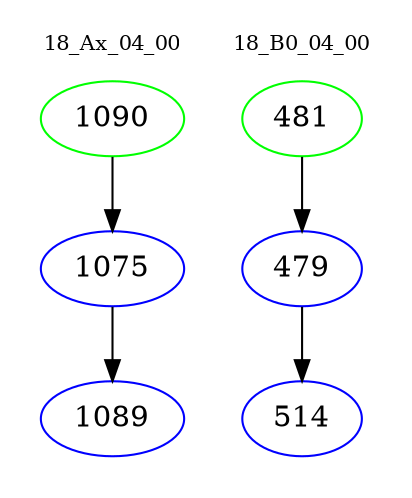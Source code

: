 digraph{
subgraph cluster_0 {
color = white
label = "18_Ax_04_00";
fontsize=10;
T0_1090 [label="1090", color="green"]
T0_1090 -> T0_1075 [color="black"]
T0_1075 [label="1075", color="blue"]
T0_1075 -> T0_1089 [color="black"]
T0_1089 [label="1089", color="blue"]
}
subgraph cluster_1 {
color = white
label = "18_B0_04_00";
fontsize=10;
T1_481 [label="481", color="green"]
T1_481 -> T1_479 [color="black"]
T1_479 [label="479", color="blue"]
T1_479 -> T1_514 [color="black"]
T1_514 [label="514", color="blue"]
}
}
